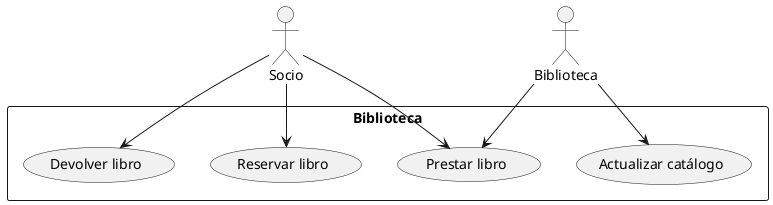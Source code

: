 @startuml
:Socio: as s
:Biblioteca: as b

rectangle Biblioteca{
    (Reservar libro) as rl
    (Prestar libro) as pl
    (Devolver libro) as dl
    (Actualizar catálogo) as ac
}

s --> rl
s --> pl
s --> dl
b --> pl
b --> ac

@enduml